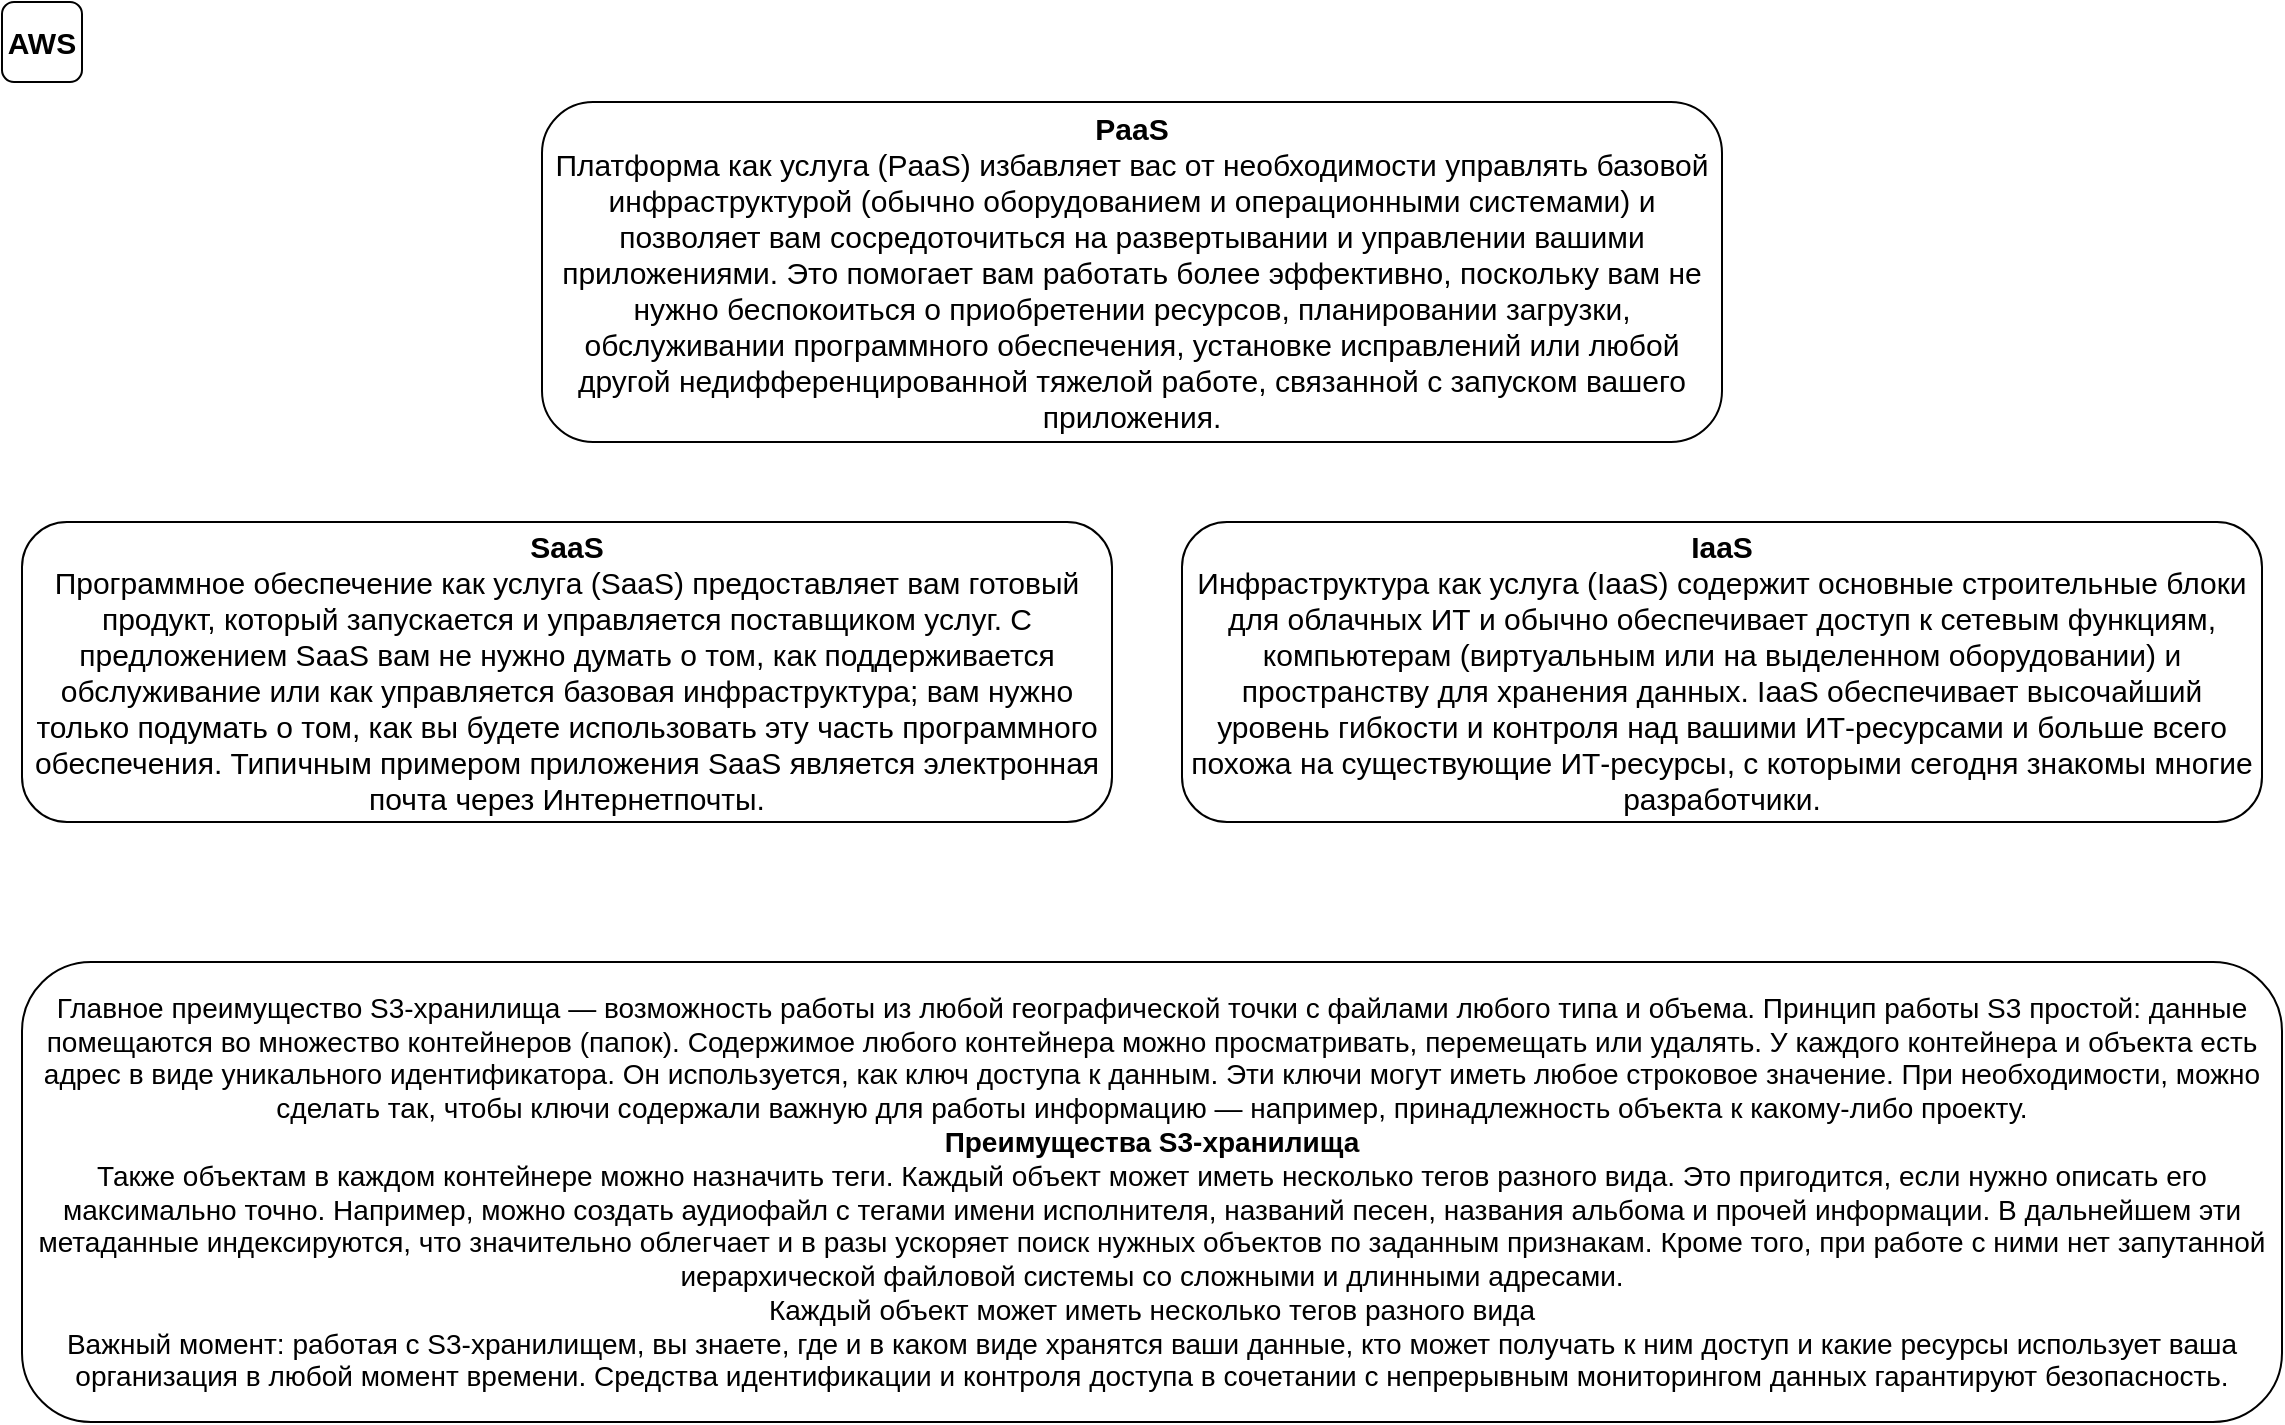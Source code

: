 <mxfile version="19.0.3" type="device"><diagram id="6UiDqmVMorcJXPS1fDq1" name="Страница 1"><mxGraphModel dx="1580" dy="1006" grid="1" gridSize="10" guides="1" tooltips="1" connect="1" arrows="1" fold="1" page="1" pageScale="1" pageWidth="1169" pageHeight="827" math="0" shadow="0"><root><mxCell id="0"/><mxCell id="1" parent="0"/><mxCell id="Qph59dFVqWElMT_Z1J2m-2" value="&lt;div&gt;&lt;b&gt;IaaS&lt;/b&gt;&lt;/div&gt;&lt;div&gt;&lt;span style=&quot;&quot;&gt;&#9;&#9;&lt;/span&gt;Инфраструктура как услуга (IaaS) содержит основные строительные блоки для облачных ИТ и обычно обеспечивает доступ к сетевым функциям, компьютерам (виртуальным или на выделенном оборудовании) и пространству для хранения данных. IaaS обеспечивает высочайший уровень гибкости и контроля над вашими ИТ-ресурсами и больше всего похожа на существующие ИТ-ресурсы, с которыми сегодня знакомы многие разработчики.&lt;/div&gt;" style="rounded=1;whiteSpace=wrap;html=1;fontSize=15;" vertex="1" parent="1"><mxGeometry x="600" y="270" width="540" height="150" as="geometry"/></mxCell><mxCell id="Qph59dFVqWElMT_Z1J2m-3" value="&lt;b&gt;PaaS&lt;br&gt;&lt;/b&gt;&#9;&#9;Платформа как услуга (PaaS) избавляет вас от необходимости управлять базовой инфраструктурой (обычно оборудованием и операционными системами) и позволяет вам сосредоточиться на развертывании и управлении вашими приложениями. Это помогает вам работать более эффективно, поскольку вам не нужно беспокоиться о приобретении ресурсов, планировании загрузки, обслуживании программного обеспечения, установке исправлений или любой другой недифференцированной тяжелой работе, связанной с запуском вашего приложения." style="rounded=1;whiteSpace=wrap;html=1;fontSize=15;" vertex="1" parent="1"><mxGeometry x="280" y="60" width="590" height="170" as="geometry"/></mxCell><mxCell id="Qph59dFVqWElMT_Z1J2m-4" value="&lt;b&gt;SaaS&lt;br&gt;&lt;/b&gt;&#9;&#9;Программное обеспечение как услуга (SaaS) предоставляет вам готовый продукт, который запускается и управляется поставщиком услуг. С предложением SaaS вам не нужно думать о том, как поддерживается обслуживание или как управляется базовая инфраструктура; вам нужно только подумать о том, как вы будете использовать эту часть программного обеспечения. Типичным примером приложения SaaS является электронная почта через Интернетпочты." style="rounded=1;whiteSpace=wrap;html=1;fontSize=15;" vertex="1" parent="1"><mxGeometry x="20" y="270" width="545" height="150" as="geometry"/></mxCell><mxCell id="Qph59dFVqWElMT_Z1J2m-6" value="AWS" style="rounded=1;whiteSpace=wrap;html=1;fontStyle=1;fontSize=15;" vertex="1" parent="1"><mxGeometry x="10" y="10" width="40" height="40" as="geometry"/></mxCell><mxCell id="Qph59dFVqWElMT_Z1J2m-7" value="&lt;div style=&quot;font-size: 14px;&quot;&gt;&lt;span style=&quot;background-color: initial; font-size: 14px;&quot;&gt;Главное преимущество S3-хранилища — возможность работы из любой географической точки с файлами любого типа и объема. Принцип работы S3 простой: данные помещаются во множество контейнеров (папок). Содержимое любого контейнера можно просматривать, перемещать или удалять. У каждого контейнера и объекта есть адрес в виде уникального идентификатора. Он используется, как ключ доступа к данным. Эти ключи могут иметь любое строковое значение. При необходимости, можно сделать так, чтобы ключи содержали важную для работы информацию — например, принадлежность объекта к какому-либо проекту.&lt;/span&gt;&lt;/div&gt;&lt;div style=&quot;font-size: 14px;&quot;&gt;&lt;span style=&quot;background-color: initial; font-size: 14px;&quot;&gt;&lt;b style=&quot;font-size: 14px;&quot;&gt;Преимущества S3-хранилища&lt;/b&gt;&lt;/span&gt;&lt;/div&gt;&lt;div style=&quot;font-size: 14px;&quot;&gt;&lt;span style=&quot;background-color: initial; font-size: 14px;&quot;&gt;Также объектам в каждом контейнере можно назначить теги. Каждый объект может иметь несколько тегов разного вида. Это пригодится, если нужно описать его максимально точно. Например, можно создать аудиофайл с тегами имени исполнителя, названий песен, названия альбома и прочей информации. В дальнейшем эти метаданные индексируются, что значительно облегчает и в разы ускоряет поиск нужных объектов по заданным признакам. Кроме того, при работе с ними нет запутанной иерархической файловой системы со сложными и длинными адресами.&lt;/span&gt;&lt;/div&gt;&lt;div style=&quot;font-size: 14px;&quot;&gt;&lt;span style=&quot;background-color: initial; font-size: 14px;&quot;&gt;Каждый объект может иметь несколько тегов разного вида&lt;/span&gt;&lt;/div&gt;&lt;div style=&quot;font-size: 14px;&quot;&gt;&lt;span style=&quot;background-color: initial; font-size: 14px;&quot;&gt;Важный момент: работая с S3-хранилищем, вы знаете, где и в каком виде хранятся ваши данные, кто может получать к ним доступ и какие ресурсы использует ваша организация в любой момент времени. Средства идентификации и контроля доступа в сочетании с непрерывным мониторингом данных гарантируют безопасность.&lt;/span&gt;&lt;/div&gt;" style="rounded=1;whiteSpace=wrap;html=1;align=center;fontSize=14;" vertex="1" parent="1"><mxGeometry x="20" y="490" width="1130" height="230" as="geometry"/></mxCell></root></mxGraphModel></diagram></mxfile>